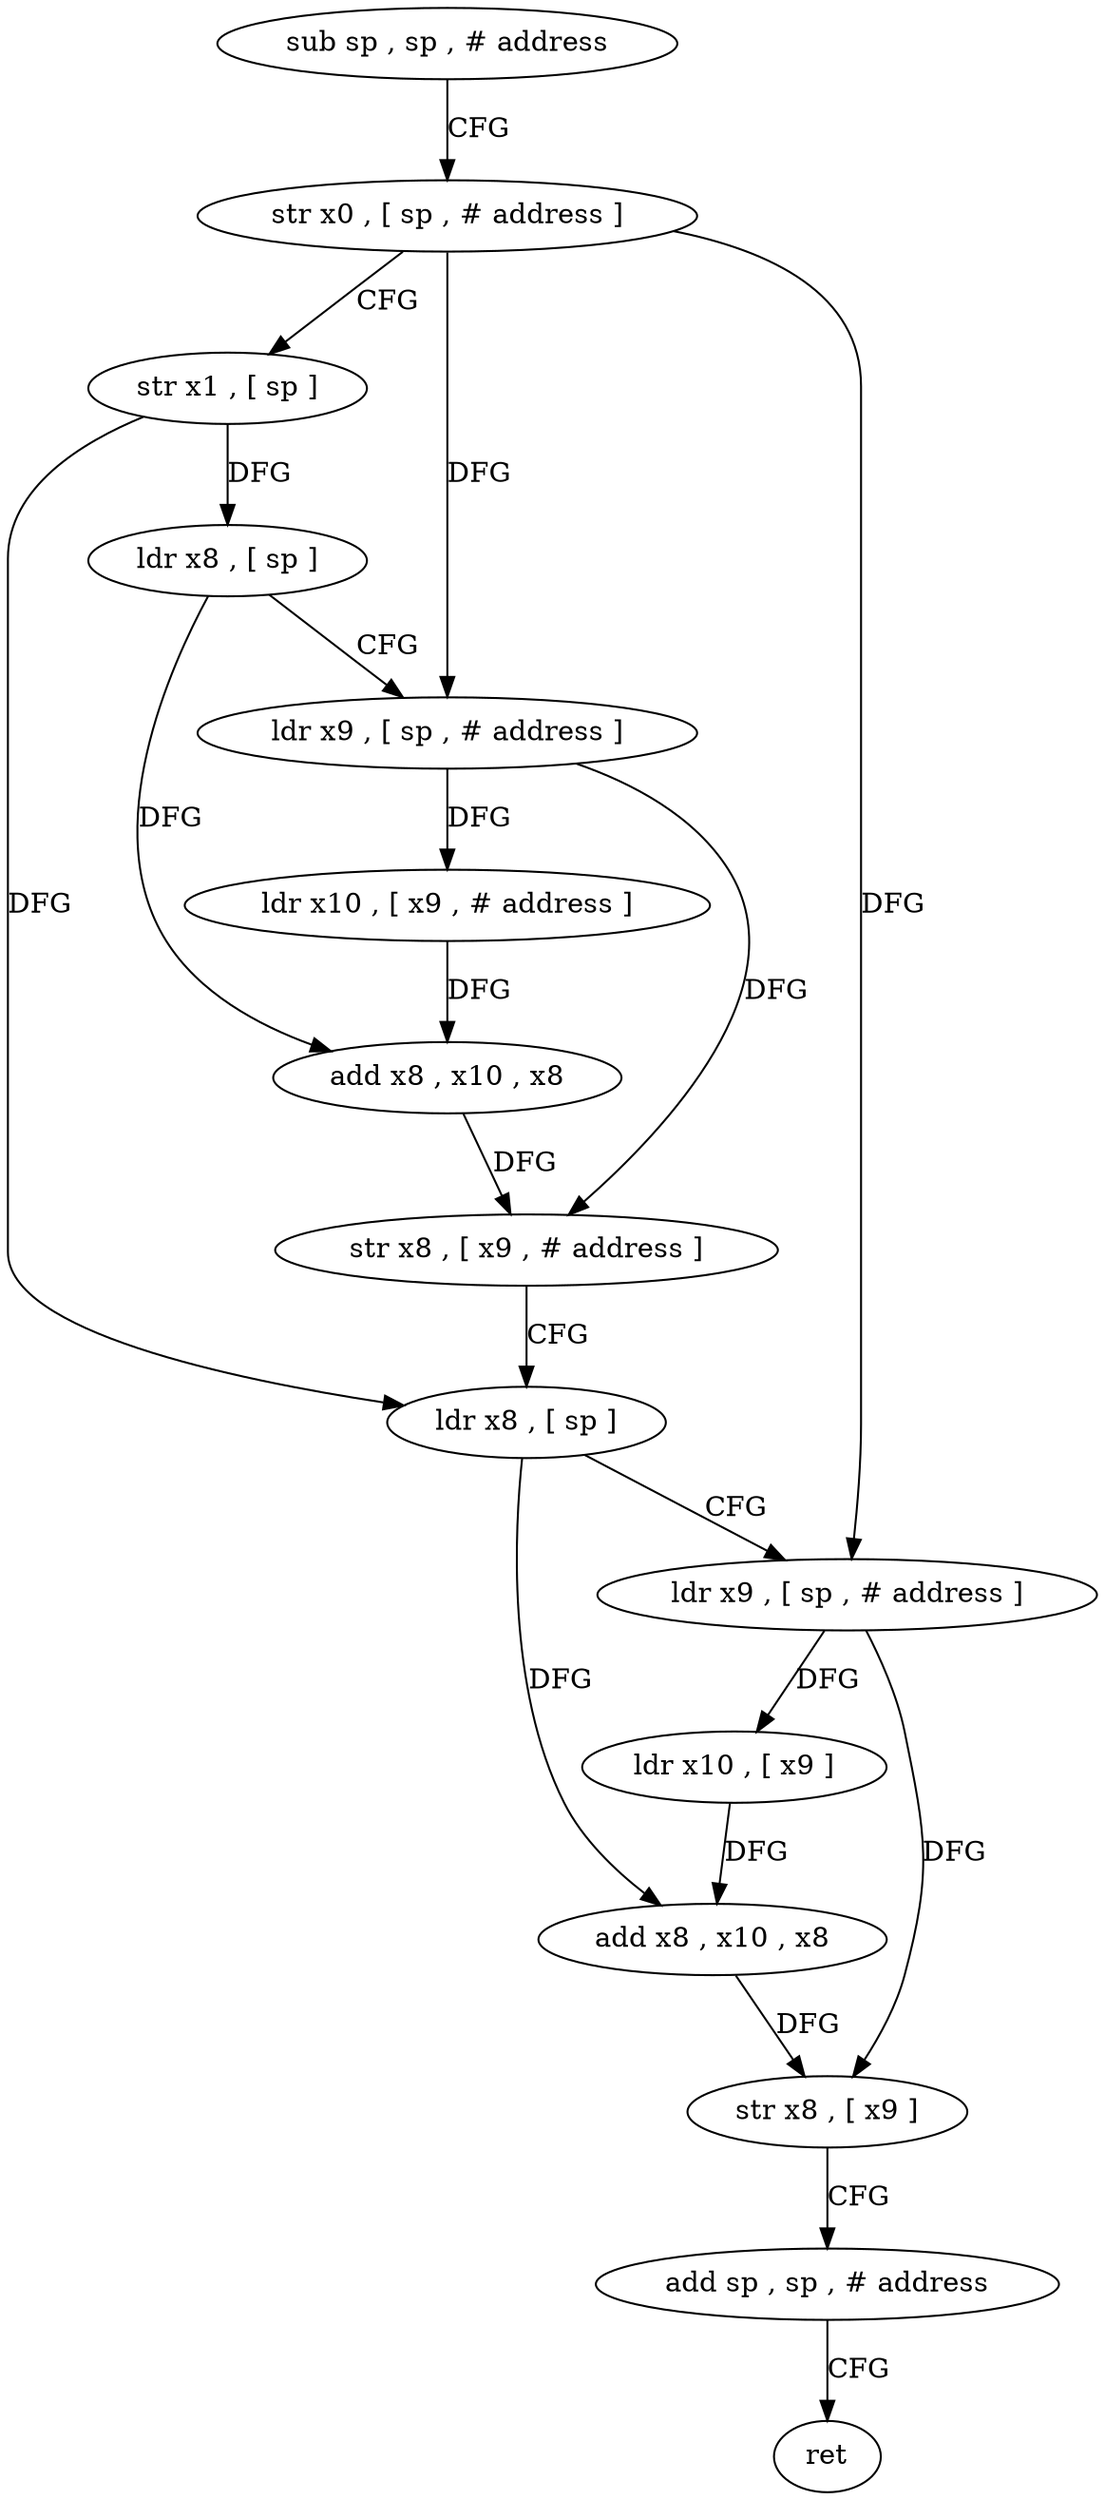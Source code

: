 digraph "func" {
"4321116" [label = "sub sp , sp , # address" ]
"4321120" [label = "str x0 , [ sp , # address ]" ]
"4321124" [label = "str x1 , [ sp ]" ]
"4321128" [label = "ldr x8 , [ sp ]" ]
"4321132" [label = "ldr x9 , [ sp , # address ]" ]
"4321136" [label = "ldr x10 , [ x9 , # address ]" ]
"4321140" [label = "add x8 , x10 , x8" ]
"4321144" [label = "str x8 , [ x9 , # address ]" ]
"4321148" [label = "ldr x8 , [ sp ]" ]
"4321152" [label = "ldr x9 , [ sp , # address ]" ]
"4321156" [label = "ldr x10 , [ x9 ]" ]
"4321160" [label = "add x8 , x10 , x8" ]
"4321164" [label = "str x8 , [ x9 ]" ]
"4321168" [label = "add sp , sp , # address" ]
"4321172" [label = "ret" ]
"4321116" -> "4321120" [ label = "CFG" ]
"4321120" -> "4321124" [ label = "CFG" ]
"4321120" -> "4321132" [ label = "DFG" ]
"4321120" -> "4321152" [ label = "DFG" ]
"4321124" -> "4321128" [ label = "DFG" ]
"4321124" -> "4321148" [ label = "DFG" ]
"4321128" -> "4321132" [ label = "CFG" ]
"4321128" -> "4321140" [ label = "DFG" ]
"4321132" -> "4321136" [ label = "DFG" ]
"4321132" -> "4321144" [ label = "DFG" ]
"4321136" -> "4321140" [ label = "DFG" ]
"4321140" -> "4321144" [ label = "DFG" ]
"4321144" -> "4321148" [ label = "CFG" ]
"4321148" -> "4321152" [ label = "CFG" ]
"4321148" -> "4321160" [ label = "DFG" ]
"4321152" -> "4321156" [ label = "DFG" ]
"4321152" -> "4321164" [ label = "DFG" ]
"4321156" -> "4321160" [ label = "DFG" ]
"4321160" -> "4321164" [ label = "DFG" ]
"4321164" -> "4321168" [ label = "CFG" ]
"4321168" -> "4321172" [ label = "CFG" ]
}

